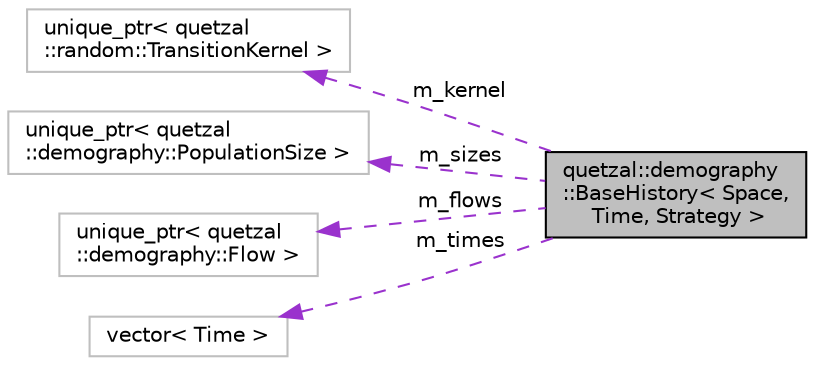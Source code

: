 digraph "quetzal::demography::BaseHistory&lt; Space, Time, Strategy &gt;"
{
 // LATEX_PDF_SIZE
  edge [fontname="Helvetica",fontsize="10",labelfontname="Helvetica",labelfontsize="10"];
  node [fontname="Helvetica",fontsize="10",shape=record];
  rankdir="LR";
  Node2 [label="quetzal::demography\l::BaseHistory\< Space,\l Time, Strategy \>",height=0.2,width=0.4,color="black", fillcolor="grey75", style="filled", fontcolor="black",tooltip="Base class for spatially explicit and forward-in time population history simulators."];
  Node3 -> Node2 [dir="back",color="darkorchid3",fontsize="10",style="dashed",label=" m_kernel" ,fontname="Helvetica"];
  Node3 [label="unique_ptr\< quetzal\l::random::TransitionKernel \>",height=0.2,width=0.4,color="grey75", fillcolor="white", style="filled",tooltip=" "];
  Node4 -> Node2 [dir="back",color="darkorchid3",fontsize="10",style="dashed",label=" m_sizes" ,fontname="Helvetica"];
  Node4 [label="unique_ptr\< quetzal\l::demography::PopulationSize \>",height=0.2,width=0.4,color="grey75", fillcolor="white", style="filled",tooltip=" "];
  Node5 -> Node2 [dir="back",color="darkorchid3",fontsize="10",style="dashed",label=" m_flows" ,fontname="Helvetica"];
  Node5 [label="unique_ptr\< quetzal\l::demography::Flow \>",height=0.2,width=0.4,color="grey75", fillcolor="white", style="filled",tooltip=" "];
  Node6 -> Node2 [dir="back",color="darkorchid3",fontsize="10",style="dashed",label=" m_times" ,fontname="Helvetica"];
  Node6 [label="vector\< Time \>",height=0.2,width=0.4,color="grey75", fillcolor="white", style="filled",tooltip=" "];
}
